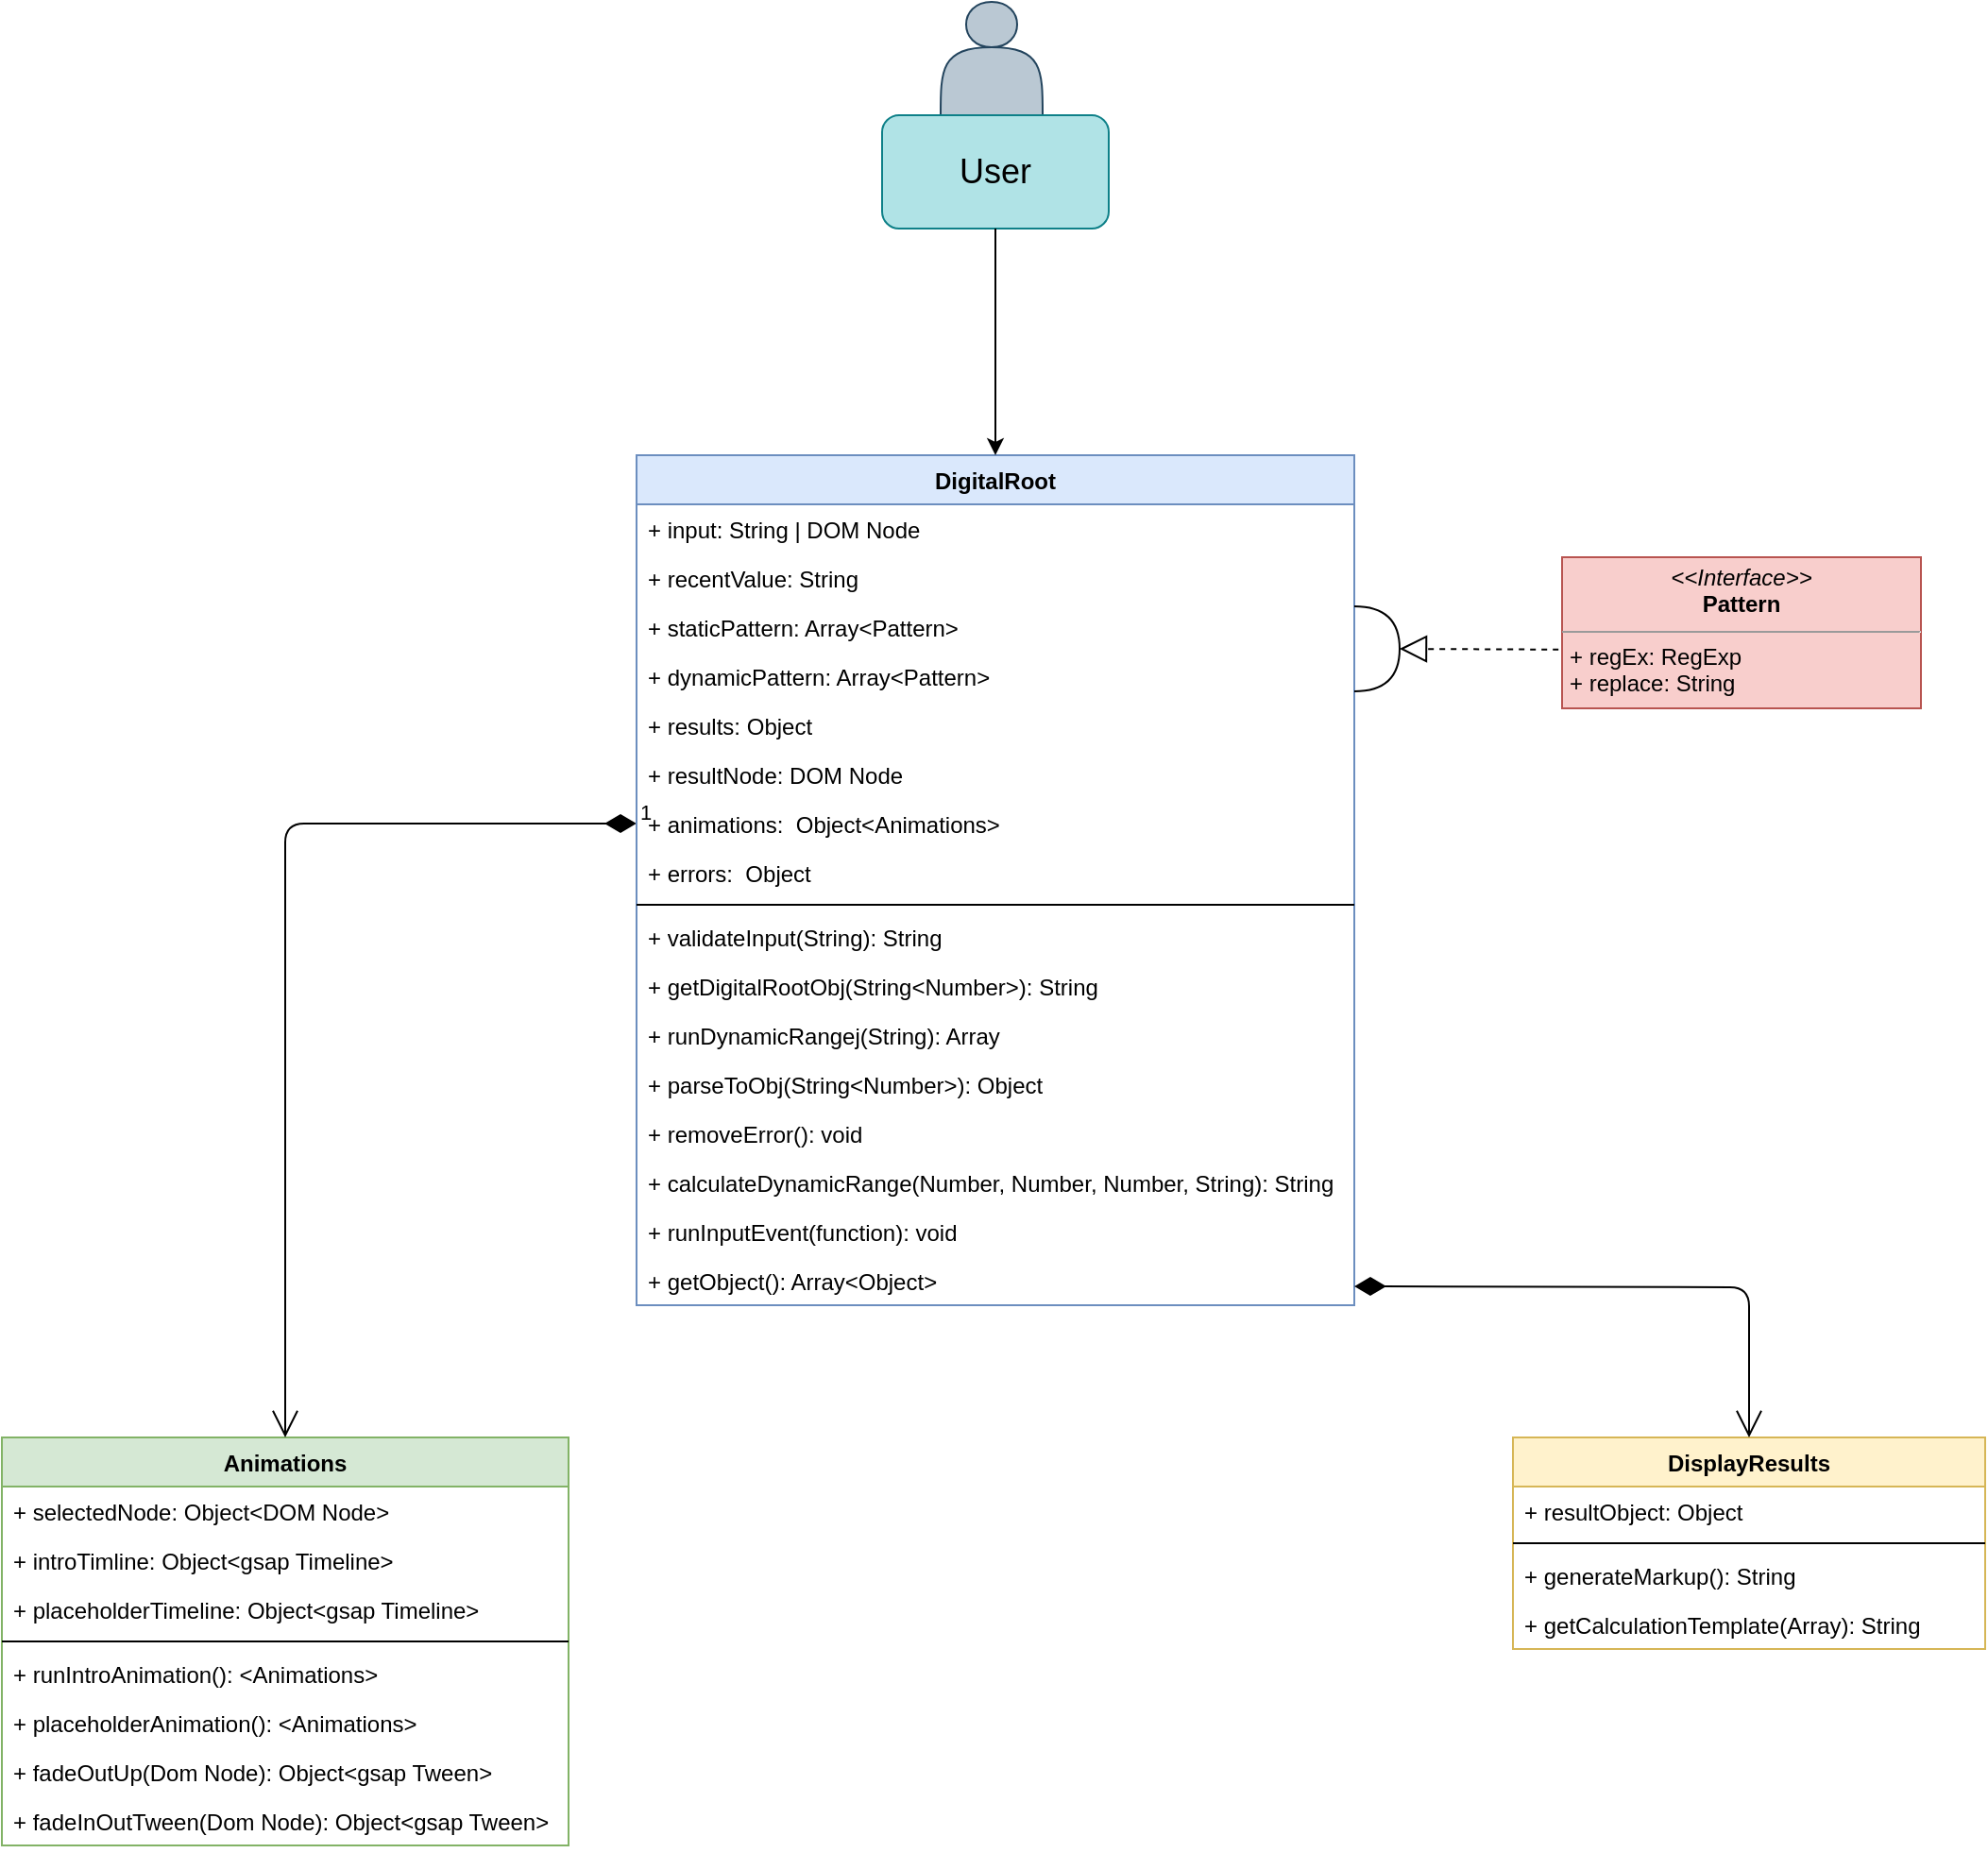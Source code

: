 <mxfile version="15.5.9" type="github">
  <diagram id="gE9308NgRoJkddVl3Pdc" name="Page-1">
    <mxGraphModel dx="1185" dy="643" grid="1" gridSize="10" guides="1" tooltips="1" connect="1" arrows="1" fold="1" page="1" pageScale="1" pageWidth="850" pageHeight="1100" math="0" shadow="0">
      <root>
        <mxCell id="0" />
        <mxCell id="1" parent="0" />
        <mxCell id="jvklfstPfaLzSxqnSuQw-29" value="DisplayResults" style="swimlane;fontStyle=1;align=center;verticalAlign=top;childLayout=stackLayout;horizontal=1;startSize=26;horizontalStack=0;resizeParent=1;resizeParentMax=0;resizeLast=0;collapsible=1;marginBottom=0;fillColor=#fff2cc;strokeColor=#d6b656;" parent="1" vertex="1">
          <mxGeometry x="1120" y="800" width="250" height="112" as="geometry" />
        </mxCell>
        <mxCell id="jvklfstPfaLzSxqnSuQw-30" value="+ resultObject: Object" style="text;strokeColor=none;fillColor=none;align=left;verticalAlign=top;spacingLeft=4;spacingRight=4;overflow=hidden;rotatable=0;points=[[0,0.5],[1,0.5]];portConstraint=eastwest;" parent="jvklfstPfaLzSxqnSuQw-29" vertex="1">
          <mxGeometry y="26" width="250" height="26" as="geometry" />
        </mxCell>
        <mxCell id="jvklfstPfaLzSxqnSuQw-31" value="" style="line;strokeWidth=1;fillColor=none;align=left;verticalAlign=middle;spacingTop=-1;spacingLeft=3;spacingRight=3;rotatable=0;labelPosition=right;points=[];portConstraint=eastwest;" parent="jvklfstPfaLzSxqnSuQw-29" vertex="1">
          <mxGeometry y="52" width="250" height="8" as="geometry" />
        </mxCell>
        <mxCell id="jvklfstPfaLzSxqnSuQw-32" value="+ generateMarkup(): String" style="text;strokeColor=none;fillColor=none;align=left;verticalAlign=top;spacingLeft=4;spacingRight=4;overflow=hidden;rotatable=0;points=[[0,0.5],[1,0.5]];portConstraint=eastwest;" parent="jvklfstPfaLzSxqnSuQw-29" vertex="1">
          <mxGeometry y="60" width="250" height="26" as="geometry" />
        </mxCell>
        <mxCell id="jvklfstPfaLzSxqnSuQw-34" value="+ getCalculationTemplate(Array): String" style="text;strokeColor=none;fillColor=none;align=left;verticalAlign=top;spacingLeft=4;spacingRight=4;overflow=hidden;rotatable=0;points=[[0,0.5],[1,0.5]];portConstraint=eastwest;" parent="jvklfstPfaLzSxqnSuQw-29" vertex="1">
          <mxGeometry y="86" width="250" height="26" as="geometry" />
        </mxCell>
        <mxCell id="jvklfstPfaLzSxqnSuQw-37" value="Animations" style="swimlane;fontStyle=1;align=center;verticalAlign=top;childLayout=stackLayout;horizontal=1;startSize=26;horizontalStack=0;resizeParent=1;resizeParentMax=0;resizeLast=0;collapsible=1;marginBottom=0;fillColor=#d5e8d4;strokeColor=#82b366;" parent="1" vertex="1">
          <mxGeometry x="320" y="800" width="300" height="216" as="geometry" />
        </mxCell>
        <mxCell id="jvklfstPfaLzSxqnSuQw-38" value="+ selectedNode: Object&lt;DOM Node&gt;" style="text;strokeColor=none;fillColor=none;align=left;verticalAlign=top;spacingLeft=4;spacingRight=4;overflow=hidden;rotatable=0;points=[[0,0.5],[1,0.5]];portConstraint=eastwest;" parent="jvklfstPfaLzSxqnSuQw-37" vertex="1">
          <mxGeometry y="26" width="300" height="26" as="geometry" />
        </mxCell>
        <mxCell id="jvklfstPfaLzSxqnSuQw-42" value="+ introTimline: Object&lt;gsap Timeline&gt;" style="text;strokeColor=none;fillColor=none;align=left;verticalAlign=top;spacingLeft=4;spacingRight=4;overflow=hidden;rotatable=0;points=[[0,0.5],[1,0.5]];portConstraint=eastwest;" parent="jvklfstPfaLzSxqnSuQw-37" vertex="1">
          <mxGeometry y="52" width="300" height="26" as="geometry" />
        </mxCell>
        <mxCell id="jvklfstPfaLzSxqnSuQw-43" value="+ placeholderTimeline: Object&lt;gsap Timeline&gt;" style="text;strokeColor=none;fillColor=none;align=left;verticalAlign=top;spacingLeft=4;spacingRight=4;overflow=hidden;rotatable=0;points=[[0,0.5],[1,0.5]];portConstraint=eastwest;" parent="jvklfstPfaLzSxqnSuQw-37" vertex="1">
          <mxGeometry y="78" width="300" height="26" as="geometry" />
        </mxCell>
        <mxCell id="jvklfstPfaLzSxqnSuQw-39" value="" style="line;strokeWidth=1;fillColor=none;align=left;verticalAlign=middle;spacingTop=-1;spacingLeft=3;spacingRight=3;rotatable=0;labelPosition=right;points=[];portConstraint=eastwest;" parent="jvklfstPfaLzSxqnSuQw-37" vertex="1">
          <mxGeometry y="104" width="300" height="8" as="geometry" />
        </mxCell>
        <mxCell id="jvklfstPfaLzSxqnSuQw-40" value="+ runIntroAnimation(): &lt;Animations&gt;" style="text;strokeColor=none;fillColor=none;align=left;verticalAlign=top;spacingLeft=4;spacingRight=4;overflow=hidden;rotatable=0;points=[[0,0.5],[1,0.5]];portConstraint=eastwest;" parent="jvklfstPfaLzSxqnSuQw-37" vertex="1">
          <mxGeometry y="112" width="300" height="26" as="geometry" />
        </mxCell>
        <mxCell id="jvklfstPfaLzSxqnSuQw-44" value="+ placeholderAnimation(): &lt;Animations&gt;" style="text;strokeColor=none;fillColor=none;align=left;verticalAlign=top;spacingLeft=4;spacingRight=4;overflow=hidden;rotatable=0;points=[[0,0.5],[1,0.5]];portConstraint=eastwest;" parent="jvklfstPfaLzSxqnSuQw-37" vertex="1">
          <mxGeometry y="138" width="300" height="26" as="geometry" />
        </mxCell>
        <mxCell id="jvklfstPfaLzSxqnSuQw-45" value="+ fadeOutUp(Dom Node): Object&lt;gsap Tween&gt;" style="text;strokeColor=none;fillColor=none;align=left;verticalAlign=top;spacingLeft=4;spacingRight=4;overflow=hidden;rotatable=0;points=[[0,0.5],[1,0.5]];portConstraint=eastwest;" parent="jvklfstPfaLzSxqnSuQw-37" vertex="1">
          <mxGeometry y="164" width="300" height="26" as="geometry" />
        </mxCell>
        <mxCell id="qMz5nC0DKLlnjnjyqUbR-1" value="+ fadeInOutTween(Dom Node): Object&lt;gsap Tween&gt;" style="text;strokeColor=none;fillColor=none;align=left;verticalAlign=top;spacingLeft=4;spacingRight=4;overflow=hidden;rotatable=0;points=[[0,0.5],[1,0.5]];portConstraint=eastwest;" vertex="1" parent="jvklfstPfaLzSxqnSuQw-37">
          <mxGeometry y="190" width="300" height="26" as="geometry" />
        </mxCell>
        <mxCell id="jvklfstPfaLzSxqnSuQw-46" value="1" style="endArrow=open;html=1;endSize=12;startArrow=diamondThin;startSize=14;startFill=1;edgeStyle=orthogonalEdgeStyle;align=left;verticalAlign=bottom;rounded=1;entryX=0.5;entryY=0;entryDx=0;entryDy=0;exitX=0;exitY=0.5;exitDx=0;exitDy=0;" parent="1" source="jvklfstPfaLzSxqnSuQw-19" target="jvklfstPfaLzSxqnSuQw-37" edge="1">
          <mxGeometry x="-1" y="3" relative="1" as="geometry">
            <mxPoint x="506" y="480" as="sourcePoint" />
            <mxPoint x="666" y="480" as="targetPoint" />
          </mxGeometry>
        </mxCell>
        <mxCell id="jvklfstPfaLzSxqnSuQw-4" value="DigitalRoot" style="swimlane;fontStyle=1;align=center;verticalAlign=top;childLayout=stackLayout;horizontal=1;startSize=26;horizontalStack=0;resizeParent=1;resizeParentMax=0;resizeLast=0;collapsible=1;marginBottom=0;fillColor=#dae8fc;strokeColor=#6c8ebf;" parent="1" vertex="1">
          <mxGeometry x="656" y="280" width="380" height="450" as="geometry" />
        </mxCell>
        <mxCell id="jvklfstPfaLzSxqnSuQw-5" value="+ input: String | DOM Node" style="text;strokeColor=none;fillColor=none;align=left;verticalAlign=top;spacingLeft=4;spacingRight=4;overflow=hidden;rotatable=0;points=[[0,0.5],[1,0.5]];portConstraint=eastwest;" parent="jvklfstPfaLzSxqnSuQw-4" vertex="1">
          <mxGeometry y="26" width="380" height="26" as="geometry" />
        </mxCell>
        <mxCell id="jvklfstPfaLzSxqnSuQw-8" value="+ recentValue: String" style="text;strokeColor=none;fillColor=none;align=left;verticalAlign=top;spacingLeft=4;spacingRight=4;overflow=hidden;rotatable=0;points=[[0,0.5],[1,0.5]];portConstraint=eastwest;" parent="jvklfstPfaLzSxqnSuQw-4" vertex="1">
          <mxGeometry y="52" width="380" height="26" as="geometry" />
        </mxCell>
        <mxCell id="jvklfstPfaLzSxqnSuQw-9" value="+ staticPattern: Array&lt;Pattern&gt;" style="text;strokeColor=none;fillColor=none;align=left;verticalAlign=top;spacingLeft=4;spacingRight=4;overflow=hidden;rotatable=0;points=[[0,0.5],[1,0.5]];portConstraint=eastwest;" parent="jvklfstPfaLzSxqnSuQw-4" vertex="1">
          <mxGeometry y="78" width="380" height="26" as="geometry" />
        </mxCell>
        <mxCell id="jvklfstPfaLzSxqnSuQw-12" value="+ dynamicPattern: Array&lt;Pattern&gt;" style="text;strokeColor=none;fillColor=none;align=left;verticalAlign=top;spacingLeft=4;spacingRight=4;overflow=hidden;rotatable=0;points=[[0,0.5],[1,0.5]];portConstraint=eastwest;" parent="jvklfstPfaLzSxqnSuQw-4" vertex="1">
          <mxGeometry y="104" width="380" height="26" as="geometry" />
        </mxCell>
        <mxCell id="jvklfstPfaLzSxqnSuQw-17" value="+ results: Object" style="text;strokeColor=none;fillColor=none;align=left;verticalAlign=top;spacingLeft=4;spacingRight=4;overflow=hidden;rotatable=0;points=[[0,0.5],[1,0.5]];portConstraint=eastwest;" parent="jvklfstPfaLzSxqnSuQw-4" vertex="1">
          <mxGeometry y="130" width="380" height="26" as="geometry" />
        </mxCell>
        <mxCell id="jvklfstPfaLzSxqnSuQw-18" value="+ resultNode: DOM Node" style="text;strokeColor=none;fillColor=none;align=left;verticalAlign=top;spacingLeft=4;spacingRight=4;overflow=hidden;rotatable=0;points=[[0,0.5],[1,0.5]];portConstraint=eastwest;" parent="jvklfstPfaLzSxqnSuQw-4" vertex="1">
          <mxGeometry y="156" width="380" height="26" as="geometry" />
        </mxCell>
        <mxCell id="jvklfstPfaLzSxqnSuQw-19" value="+ animations:  Object&lt;Animations&gt;" style="text;strokeColor=none;fillColor=none;align=left;verticalAlign=top;spacingLeft=4;spacingRight=4;overflow=hidden;rotatable=0;points=[[0,0.5],[1,0.5]];portConstraint=eastwest;" parent="jvklfstPfaLzSxqnSuQw-4" vertex="1">
          <mxGeometry y="182" width="380" height="26" as="geometry" />
        </mxCell>
        <mxCell id="jvklfstPfaLzSxqnSuQw-20" value="+ errors:  Object" style="text;strokeColor=none;fillColor=none;align=left;verticalAlign=top;spacingLeft=4;spacingRight=4;overflow=hidden;rotatable=0;points=[[0,0.5],[1,0.5]];portConstraint=eastwest;" parent="jvklfstPfaLzSxqnSuQw-4" vertex="1">
          <mxGeometry y="208" width="380" height="26" as="geometry" />
        </mxCell>
        <mxCell id="jvklfstPfaLzSxqnSuQw-6" value="" style="line;strokeWidth=1;fillColor=none;align=left;verticalAlign=middle;spacingTop=-1;spacingLeft=3;spacingRight=3;rotatable=0;labelPosition=right;points=[];portConstraint=eastwest;" parent="jvklfstPfaLzSxqnSuQw-4" vertex="1">
          <mxGeometry y="234" width="380" height="8" as="geometry" />
        </mxCell>
        <mxCell id="jvklfstPfaLzSxqnSuQw-7" value="+ validateInput(String): String" style="text;strokeColor=none;fillColor=none;align=left;verticalAlign=top;spacingLeft=4;spacingRight=4;overflow=hidden;rotatable=0;points=[[0,0.5],[1,0.5]];portConstraint=eastwest;" parent="jvklfstPfaLzSxqnSuQw-4" vertex="1">
          <mxGeometry y="242" width="380" height="26" as="geometry" />
        </mxCell>
        <mxCell id="jvklfstPfaLzSxqnSuQw-21" value="+ getDigitalRootObj(String&lt;Number&gt;): String" style="text;strokeColor=none;fillColor=none;align=left;verticalAlign=top;spacingLeft=4;spacingRight=4;overflow=hidden;rotatable=0;points=[[0,0.5],[1,0.5]];portConstraint=eastwest;" parent="jvklfstPfaLzSxqnSuQw-4" vertex="1">
          <mxGeometry y="268" width="380" height="26" as="geometry" />
        </mxCell>
        <mxCell id="jvklfstPfaLzSxqnSuQw-23" value="+ runDynamicRangej(String): Array" style="text;strokeColor=none;fillColor=none;align=left;verticalAlign=top;spacingLeft=4;spacingRight=4;overflow=hidden;rotatable=0;points=[[0,0.5],[1,0.5]];portConstraint=eastwest;" parent="jvklfstPfaLzSxqnSuQw-4" vertex="1">
          <mxGeometry y="294" width="380" height="26" as="geometry" />
        </mxCell>
        <mxCell id="jvklfstPfaLzSxqnSuQw-26" value="+ parseToObj(String&lt;Number&gt;): Object" style="text;strokeColor=none;fillColor=none;align=left;verticalAlign=top;spacingLeft=4;spacingRight=4;overflow=hidden;rotatable=0;points=[[0,0.5],[1,0.5]];portConstraint=eastwest;" parent="jvklfstPfaLzSxqnSuQw-4" vertex="1">
          <mxGeometry y="320" width="380" height="26" as="geometry" />
        </mxCell>
        <mxCell id="jvklfstPfaLzSxqnSuQw-24" value="+ removeError(): void" style="text;strokeColor=none;fillColor=none;align=left;verticalAlign=top;spacingLeft=4;spacingRight=4;overflow=hidden;rotatable=0;points=[[0,0.5],[1,0.5]];portConstraint=eastwest;" parent="jvklfstPfaLzSxqnSuQw-4" vertex="1">
          <mxGeometry y="346" width="380" height="26" as="geometry" />
        </mxCell>
        <mxCell id="jvklfstPfaLzSxqnSuQw-25" value="+ calculateDynamicRange(Number, Number, Number, String): String" style="text;strokeColor=none;fillColor=none;align=left;verticalAlign=top;spacingLeft=4;spacingRight=4;overflow=hidden;rotatable=0;points=[[0,0.5],[1,0.5]];portConstraint=eastwest;" parent="jvklfstPfaLzSxqnSuQw-4" vertex="1">
          <mxGeometry y="372" width="380" height="26" as="geometry" />
        </mxCell>
        <mxCell id="jvklfstPfaLzSxqnSuQw-27" value="+ runInputEvent(function): void" style="text;strokeColor=none;fillColor=none;align=left;verticalAlign=top;spacingLeft=4;spacingRight=4;overflow=hidden;rotatable=0;points=[[0,0.5],[1,0.5]];portConstraint=eastwest;" parent="jvklfstPfaLzSxqnSuQw-4" vertex="1">
          <mxGeometry y="398" width="380" height="26" as="geometry" />
        </mxCell>
        <mxCell id="jvklfstPfaLzSxqnSuQw-28" value="+ getObject(): Array&lt;Object&gt;" style="text;strokeColor=none;fillColor=none;align=left;verticalAlign=top;spacingLeft=4;spacingRight=4;overflow=hidden;rotatable=0;points=[[0,0.5],[1,0.5]];portConstraint=eastwest;" parent="jvklfstPfaLzSxqnSuQw-4" vertex="1">
          <mxGeometry y="424" width="380" height="26" as="geometry" />
        </mxCell>
        <mxCell id="jvklfstPfaLzSxqnSuQw-14" value="&lt;p style=&quot;margin: 0px ; margin-top: 4px ; text-align: center&quot;&gt;&lt;i&gt;&amp;lt;&amp;lt;Interface&amp;gt;&amp;gt;&lt;/i&gt;&lt;br&gt;&lt;b&gt;Pattern&lt;/b&gt;&lt;/p&gt;&lt;hr size=&quot;1&quot;&gt;&lt;p style=&quot;margin: 0px ; margin-left: 4px&quot;&gt;+ regEx: RegExp&lt;br&gt;+ replace: String&lt;/p&gt;&lt;p style=&quot;margin: 0px ; margin-left: 4px&quot;&gt;&lt;br&gt;&lt;/p&gt;" style="verticalAlign=top;align=left;overflow=fill;fontSize=12;fontFamily=Helvetica;html=1;fillColor=#f8cecc;strokeColor=#b85450;" parent="1" vertex="1">
          <mxGeometry x="1146" y="334" width="190" height="80" as="geometry" />
        </mxCell>
        <mxCell id="jvklfstPfaLzSxqnSuQw-16" value="" style="shape=requiredInterface;html=1;verticalLabelPosition=bottom;sketch=0;fillColor=none;gradientColor=none;align=left;verticalAlign=top;" parent="1" vertex="1">
          <mxGeometry x="1036" y="360" width="24" height="45" as="geometry" />
        </mxCell>
        <mxCell id="jvklfstPfaLzSxqnSuQw-15" value="" style="endArrow=block;dashed=1;endFill=0;endSize=12;html=1;rounded=0;exitX=-0.01;exitY=0.611;exitDx=0;exitDy=0;exitPerimeter=0;entryX=1;entryY=0.5;entryDx=0;entryDy=0;entryPerimeter=0;" parent="1" source="jvklfstPfaLzSxqnSuQw-14" target="jvklfstPfaLzSxqnSuQw-16" edge="1">
          <mxGeometry x="656" y="280" width="160" as="geometry">
            <mxPoint x="986" y="390" as="sourcePoint" />
            <mxPoint x="1076" y="399" as="targetPoint" />
          </mxGeometry>
        </mxCell>
        <mxCell id="jvklfstPfaLzSxqnSuQw-36" value="" style="endArrow=open;html=1;endSize=12;startArrow=diamondThin;startSize=14;startFill=1;edgeStyle=orthogonalEdgeStyle;align=left;verticalAlign=bottom;rounded=1;" parent="1" target="jvklfstPfaLzSxqnSuQw-29" edge="1">
          <mxGeometry x="656" y="280" as="geometry">
            <mxPoint x="1036" y="720" as="sourcePoint" />
            <mxPoint x="1296" y="800" as="targetPoint" />
          </mxGeometry>
        </mxCell>
        <mxCell id="jvklfstPfaLzSxqnSuQw-47" value="" style="group;fillColor=none;" parent="1" vertex="1" connectable="0">
          <mxGeometry x="786" y="40" width="120" height="120" as="geometry" />
        </mxCell>
        <mxCell id="jvklfstPfaLzSxqnSuQw-2" value="" style="shape=actor;whiteSpace=wrap;html=1;fillColor=#bac8d3;strokeColor=#23445d;" parent="jvklfstPfaLzSxqnSuQw-47" vertex="1">
          <mxGeometry x="31" width="54" height="60" as="geometry" />
        </mxCell>
        <mxCell id="jvklfstPfaLzSxqnSuQw-3" value="&lt;font style=&quot;font-size: 18px&quot;&gt;User&lt;/font&gt;" style="rounded=1;whiteSpace=wrap;html=1;fillColor=#b0e3e6;strokeColor=#0e8088;" parent="jvklfstPfaLzSxqnSuQw-47" vertex="1">
          <mxGeometry y="60" width="120" height="60" as="geometry" />
        </mxCell>
        <mxCell id="jvklfstPfaLzSxqnSuQw-49" style="edgeStyle=orthogonalEdgeStyle;rounded=1;orthogonalLoop=1;jettySize=auto;html=1;entryX=0.5;entryY=0;entryDx=0;entryDy=0;" parent="1" source="jvklfstPfaLzSxqnSuQw-3" target="jvklfstPfaLzSxqnSuQw-4" edge="1">
          <mxGeometry relative="1" as="geometry" />
        </mxCell>
      </root>
    </mxGraphModel>
  </diagram>
</mxfile>
